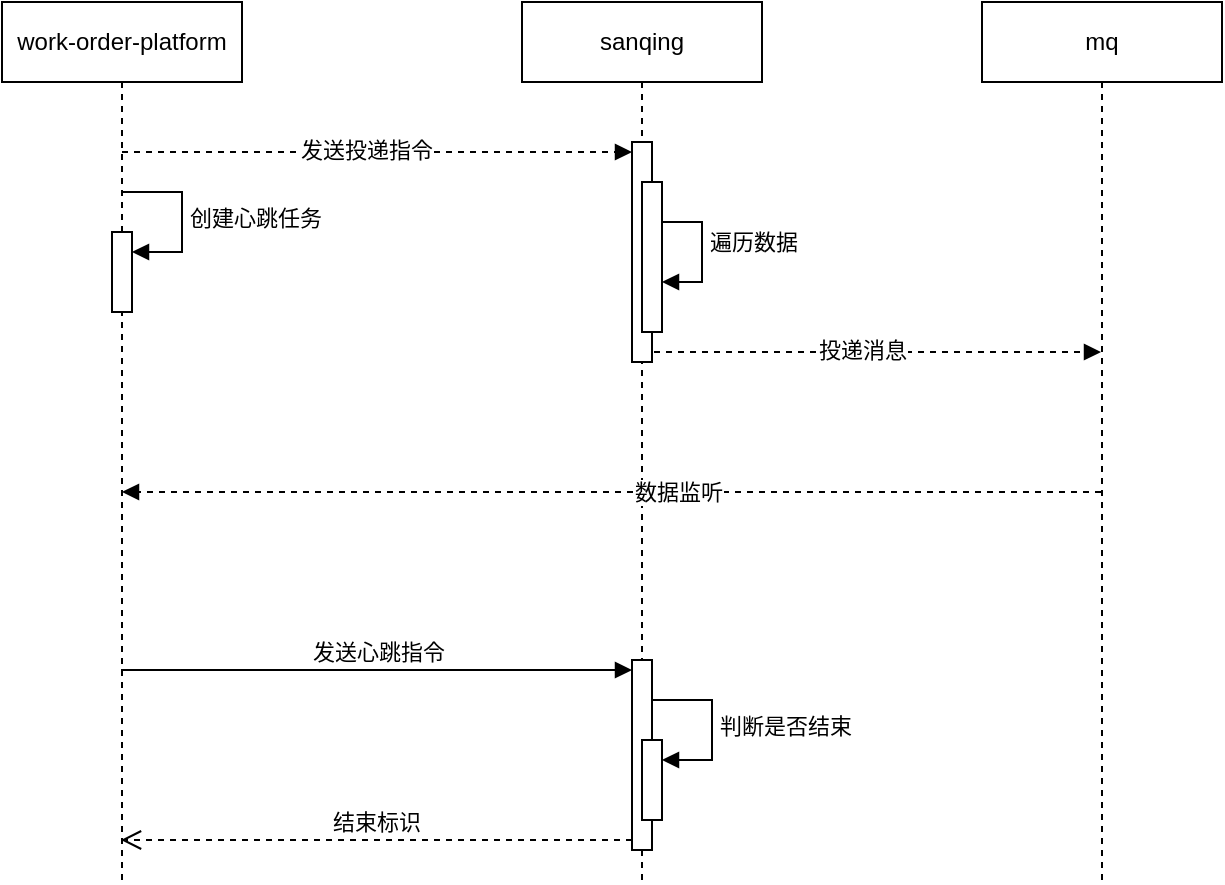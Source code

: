 <mxfile version="21.0.4" type="github">
  <diagram name="第 1 页" id="QKo8NytdfY4SwXGCYOuE">
    <mxGraphModel dx="954" dy="616" grid="1" gridSize="10" guides="1" tooltips="1" connect="1" arrows="1" fold="1" page="1" pageScale="1" pageWidth="827" pageHeight="1169" math="0" shadow="0">
      <root>
        <mxCell id="0" />
        <mxCell id="1" parent="0" />
        <mxCell id="Azow22UCt_u8D4eLtXmc-15" value="" style="html=1;verticalAlign=bottom;endArrow=block;edgeStyle=elbowEdgeStyle;elbow=vertical;curved=0;rounded=0;dashed=1;" edge="1" parent="1" source="Azow22UCt_u8D4eLtXmc-2" target="Azow22UCt_u8D4eLtXmc-6">
          <mxGeometry width="80" relative="1" as="geometry">
            <mxPoint x="700" y="305" as="sourcePoint" />
            <mxPoint x="780" y="305" as="targetPoint" />
            <Array as="points">
              <mxPoint x="780" y="335" />
              <mxPoint x="870" y="305" />
              <mxPoint x="760" y="305" />
              <mxPoint x="770" y="305" />
              <mxPoint x="730" y="295" />
              <mxPoint x="740" y="295" />
            </Array>
          </mxGeometry>
        </mxCell>
        <mxCell id="Azow22UCt_u8D4eLtXmc-17" value="投递消息" style="edgeLabel;html=1;align=center;verticalAlign=middle;resizable=0;points=[];" vertex="1" connectable="0" parent="Azow22UCt_u8D4eLtXmc-15">
          <mxGeometry x="-0.043" y="2" relative="1" as="geometry">
            <mxPoint y="1" as="offset" />
          </mxGeometry>
        </mxCell>
        <mxCell id="Azow22UCt_u8D4eLtXmc-1" value="work-order-platform&lt;br&gt;" style="shape=umlLifeline;perimeter=lifelinePerimeter;whiteSpace=wrap;html=1;container=1;dropTarget=0;collapsible=0;recursiveResize=0;outlineConnect=0;portConstraint=eastwest;newEdgeStyle={&quot;edgeStyle&quot;:&quot;elbowEdgeStyle&quot;,&quot;elbow&quot;:&quot;vertical&quot;,&quot;curved&quot;:0,&quot;rounded&quot;:0};" vertex="1" parent="1">
          <mxGeometry x="380" y="160" width="120" height="440" as="geometry" />
        </mxCell>
        <mxCell id="Azow22UCt_u8D4eLtXmc-40" value="" style="html=1;points=[];perimeter=orthogonalPerimeter;outlineConnect=0;targetShapes=umlLifeline;portConstraint=eastwest;newEdgeStyle={&quot;edgeStyle&quot;:&quot;elbowEdgeStyle&quot;,&quot;elbow&quot;:&quot;vertical&quot;,&quot;curved&quot;:0,&quot;rounded&quot;:0};" vertex="1" parent="Azow22UCt_u8D4eLtXmc-1">
          <mxGeometry x="55" y="115" width="10" height="40" as="geometry" />
        </mxCell>
        <mxCell id="Azow22UCt_u8D4eLtXmc-41" value="创建心跳任务" style="html=1;align=left;spacingLeft=2;endArrow=block;rounded=0;edgeStyle=orthogonalEdgeStyle;curved=0;rounded=0;" edge="1" target="Azow22UCt_u8D4eLtXmc-40" parent="Azow22UCt_u8D4eLtXmc-1">
          <mxGeometry relative="1" as="geometry">
            <mxPoint x="60" y="95" as="sourcePoint" />
            <Array as="points">
              <mxPoint x="90" y="125" />
            </Array>
          </mxGeometry>
        </mxCell>
        <mxCell id="Azow22UCt_u8D4eLtXmc-2" value="sanqing" style="shape=umlLifeline;perimeter=lifelinePerimeter;whiteSpace=wrap;html=1;container=1;dropTarget=0;collapsible=0;recursiveResize=0;outlineConnect=0;portConstraint=eastwest;newEdgeStyle={&quot;edgeStyle&quot;:&quot;elbowEdgeStyle&quot;,&quot;elbow&quot;:&quot;vertical&quot;,&quot;curved&quot;:0,&quot;rounded&quot;:0};" vertex="1" parent="1">
          <mxGeometry x="640" y="160" width="120" height="440" as="geometry" />
        </mxCell>
        <mxCell id="Azow22UCt_u8D4eLtXmc-14" value="遍历数据" style="html=1;align=left;spacingLeft=2;endArrow=block;rounded=0;edgeStyle=orthogonalEdgeStyle;curved=0;rounded=0;" edge="1" target="Azow22UCt_u8D4eLtXmc-13" parent="Azow22UCt_u8D4eLtXmc-2">
          <mxGeometry relative="1" as="geometry">
            <mxPoint x="60" y="110" as="sourcePoint" />
            <Array as="points">
              <mxPoint x="90" y="140" />
            </Array>
          </mxGeometry>
        </mxCell>
        <mxCell id="Azow22UCt_u8D4eLtXmc-35" value="" style="html=1;points=[];perimeter=orthogonalPerimeter;outlineConnect=0;targetShapes=umlLifeline;portConstraint=eastwest;newEdgeStyle={&quot;edgeStyle&quot;:&quot;elbowEdgeStyle&quot;,&quot;elbow&quot;:&quot;vertical&quot;,&quot;curved&quot;:0,&quot;rounded&quot;:0};" vertex="1" parent="Azow22UCt_u8D4eLtXmc-2">
          <mxGeometry x="55" y="329" width="10" height="95" as="geometry" />
        </mxCell>
        <mxCell id="Azow22UCt_u8D4eLtXmc-54" value="" style="html=1;points=[];perimeter=orthogonalPerimeter;outlineConnect=0;targetShapes=umlLifeline;portConstraint=eastwest;newEdgeStyle={&quot;edgeStyle&quot;:&quot;elbowEdgeStyle&quot;,&quot;elbow&quot;:&quot;vertical&quot;,&quot;curved&quot;:0,&quot;rounded&quot;:0};" vertex="1" parent="Azow22UCt_u8D4eLtXmc-2">
          <mxGeometry x="60" y="369" width="10" height="40" as="geometry" />
        </mxCell>
        <mxCell id="Azow22UCt_u8D4eLtXmc-55" value="判断是否结束" style="html=1;align=left;spacingLeft=2;endArrow=block;rounded=0;edgeStyle=orthogonalEdgeStyle;curved=0;rounded=0;" edge="1" target="Azow22UCt_u8D4eLtXmc-54" parent="Azow22UCt_u8D4eLtXmc-2">
          <mxGeometry relative="1" as="geometry">
            <mxPoint x="65" y="349" as="sourcePoint" />
            <Array as="points">
              <mxPoint x="95" y="379" />
            </Array>
          </mxGeometry>
        </mxCell>
        <mxCell id="Azow22UCt_u8D4eLtXmc-56" value="" style="html=1;points=[];perimeter=orthogonalPerimeter;outlineConnect=0;targetShapes=umlLifeline;portConstraint=eastwest;newEdgeStyle={&quot;edgeStyle&quot;:&quot;elbowEdgeStyle&quot;,&quot;elbow&quot;:&quot;vertical&quot;,&quot;curved&quot;:0,&quot;rounded&quot;:0};" vertex="1" parent="Azow22UCt_u8D4eLtXmc-2">
          <mxGeometry x="55" y="70" width="10" height="110" as="geometry" />
        </mxCell>
        <mxCell id="Azow22UCt_u8D4eLtXmc-13" value="" style="html=1;points=[];perimeter=orthogonalPerimeter;outlineConnect=0;targetShapes=umlLifeline;portConstraint=eastwest;newEdgeStyle={&quot;edgeStyle&quot;:&quot;elbowEdgeStyle&quot;,&quot;elbow&quot;:&quot;vertical&quot;,&quot;curved&quot;:0,&quot;rounded&quot;:0};" vertex="1" parent="Azow22UCt_u8D4eLtXmc-2">
          <mxGeometry x="60" y="90" width="10" height="75" as="geometry" />
        </mxCell>
        <mxCell id="Azow22UCt_u8D4eLtXmc-6" value="mq" style="shape=umlLifeline;perimeter=lifelinePerimeter;whiteSpace=wrap;html=1;container=1;dropTarget=0;collapsible=0;recursiveResize=0;outlineConnect=0;portConstraint=eastwest;newEdgeStyle={&quot;edgeStyle&quot;:&quot;elbowEdgeStyle&quot;,&quot;elbow&quot;:&quot;vertical&quot;,&quot;curved&quot;:0,&quot;rounded&quot;:0};" vertex="1" parent="1">
          <mxGeometry x="870" y="160" width="120" height="440" as="geometry" />
        </mxCell>
        <mxCell id="Azow22UCt_u8D4eLtXmc-25" value="" style="html=1;verticalAlign=bottom;endArrow=block;edgeStyle=elbowEdgeStyle;elbow=vertical;curved=0;rounded=0;dashed=1;" edge="1" parent="1" source="Azow22UCt_u8D4eLtXmc-6" target="Azow22UCt_u8D4eLtXmc-1">
          <mxGeometry width="80" relative="1" as="geometry">
            <mxPoint x="690" y="445" as="sourcePoint" />
            <mxPoint x="910" y="445" as="targetPoint" />
            <Array as="points">
              <mxPoint x="730" y="405" />
              <mxPoint x="660" y="535" />
              <mxPoint x="920" y="445" />
              <mxPoint x="860" y="415" />
              <mxPoint x="750" y="415" />
              <mxPoint x="760" y="415" />
              <mxPoint x="720" y="405" />
              <mxPoint x="730" y="405" />
            </Array>
          </mxGeometry>
        </mxCell>
        <mxCell id="Azow22UCt_u8D4eLtXmc-26" value="数据监听" style="edgeLabel;html=1;align=center;verticalAlign=middle;resizable=0;points=[];" vertex="1" connectable="0" parent="Azow22UCt_u8D4eLtXmc-25">
          <mxGeometry x="-0.043" y="2" relative="1" as="geometry">
            <mxPoint x="22" y="-2" as="offset" />
          </mxGeometry>
        </mxCell>
        <mxCell id="Azow22UCt_u8D4eLtXmc-27" value="" style="html=1;verticalAlign=bottom;endArrow=block;edgeStyle=elbowEdgeStyle;elbow=vertical;curved=0;rounded=0;dashed=1;" edge="1" parent="1" source="Azow22UCt_u8D4eLtXmc-1" target="Azow22UCt_u8D4eLtXmc-56">
          <mxGeometry width="80" relative="1" as="geometry">
            <mxPoint x="500" y="235" as="sourcePoint" />
            <mxPoint x="690" y="235" as="targetPoint" />
            <Array as="points">
              <mxPoint x="580" y="235" />
              <mxPoint x="670" y="205" />
              <mxPoint x="560" y="205" />
              <mxPoint x="570" y="205" />
              <mxPoint x="530" y="195" />
              <mxPoint x="540" y="195" />
            </Array>
          </mxGeometry>
        </mxCell>
        <mxCell id="Azow22UCt_u8D4eLtXmc-28" value="发送投递指令" style="edgeLabel;html=1;align=center;verticalAlign=middle;resizable=0;points=[];" vertex="1" connectable="0" parent="Azow22UCt_u8D4eLtXmc-27">
          <mxGeometry x="-0.043" y="2" relative="1" as="geometry">
            <mxPoint y="1" as="offset" />
          </mxGeometry>
        </mxCell>
        <mxCell id="Azow22UCt_u8D4eLtXmc-36" value="发送心跳指令" style="html=1;verticalAlign=bottom;endArrow=block;edgeStyle=elbowEdgeStyle;elbow=vertical;curved=0;rounded=0;" edge="1" target="Azow22UCt_u8D4eLtXmc-35" parent="1">
          <mxGeometry relative="1" as="geometry">
            <mxPoint x="439.5" y="494" as="sourcePoint" />
            <Array as="points">
              <mxPoint x="620" y="494" />
            </Array>
          </mxGeometry>
        </mxCell>
        <mxCell id="Azow22UCt_u8D4eLtXmc-37" value="结束标识" style="html=1;verticalAlign=bottom;endArrow=open;dashed=1;endSize=8;edgeStyle=elbowEdgeStyle;elbow=vertical;curved=0;rounded=0;" edge="1" source="Azow22UCt_u8D4eLtXmc-35" parent="1">
          <mxGeometry relative="1" as="geometry">
            <mxPoint x="439.5" y="579" as="targetPoint" />
            <Array as="points">
              <mxPoint x="630" y="579" />
              <mxPoint x="660" y="539" />
              <mxPoint x="570" y="569" />
            </Array>
          </mxGeometry>
        </mxCell>
      </root>
    </mxGraphModel>
  </diagram>
</mxfile>
